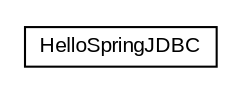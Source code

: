 #!/usr/local/bin/dot
#
# Class diagram 
# Generated by UMLGraph version R5_6 (http://www.umlgraph.org/)
#

digraph G {
	edge [fontname="arial",fontsize=10,labelfontname="arial",labelfontsize=10];
	node [fontname="arial",fontsize=10,shape=plaintext];
	nodesep=0.25;
	ranksep=0.5;
	// spring.jdbc.HelloSpringJDBC
	c6866 [label=<<table title="spring.jdbc.HelloSpringJDBC" border="0" cellborder="1" cellspacing="0" cellpadding="2" port="p" href="./HelloSpringJDBC.html">
		<tr><td><table border="0" cellspacing="0" cellpadding="1">
<tr><td align="center" balign="center"> HelloSpringJDBC </td></tr>
		</table></td></tr>
		</table>>, URL="./HelloSpringJDBC.html", fontname="arial", fontcolor="black", fontsize=10.0];
}


